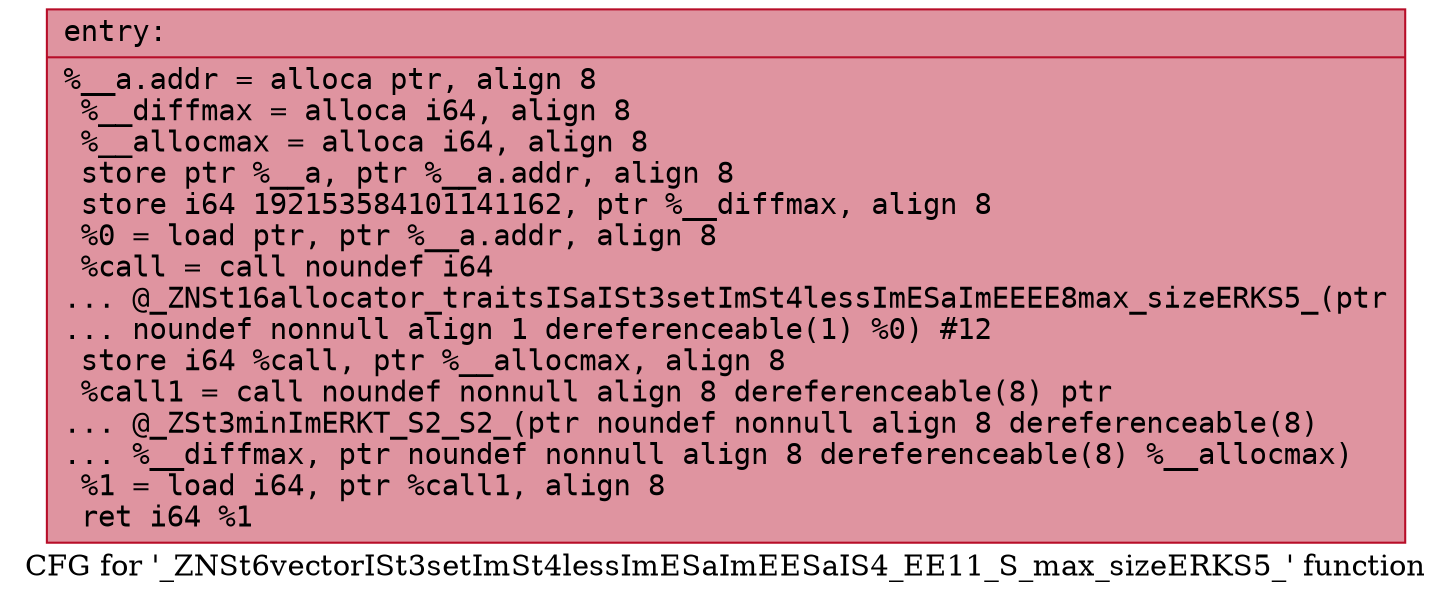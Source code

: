 digraph "CFG for '_ZNSt6vectorISt3setImSt4lessImESaImEESaIS4_EE11_S_max_sizeERKS5_' function" {
	label="CFG for '_ZNSt6vectorISt3setImSt4lessImESaImEESaIS4_EE11_S_max_sizeERKS5_' function";

	Node0x560dca0f4830 [shape=record,color="#b70d28ff", style=filled, fillcolor="#b70d2870" fontname="Courier",label="{entry:\l|  %__a.addr = alloca ptr, align 8\l  %__diffmax = alloca i64, align 8\l  %__allocmax = alloca i64, align 8\l  store ptr %__a, ptr %__a.addr, align 8\l  store i64 192153584101141162, ptr %__diffmax, align 8\l  %0 = load ptr, ptr %__a.addr, align 8\l  %call = call noundef i64\l... @_ZNSt16allocator_traitsISaISt3setImSt4lessImESaImEEEE8max_sizeERKS5_(ptr\l... noundef nonnull align 1 dereferenceable(1) %0) #12\l  store i64 %call, ptr %__allocmax, align 8\l  %call1 = call noundef nonnull align 8 dereferenceable(8) ptr\l... @_ZSt3minImERKT_S2_S2_(ptr noundef nonnull align 8 dereferenceable(8)\l... %__diffmax, ptr noundef nonnull align 8 dereferenceable(8) %__allocmax)\l  %1 = load i64, ptr %call1, align 8\l  ret i64 %1\l}"];
}
